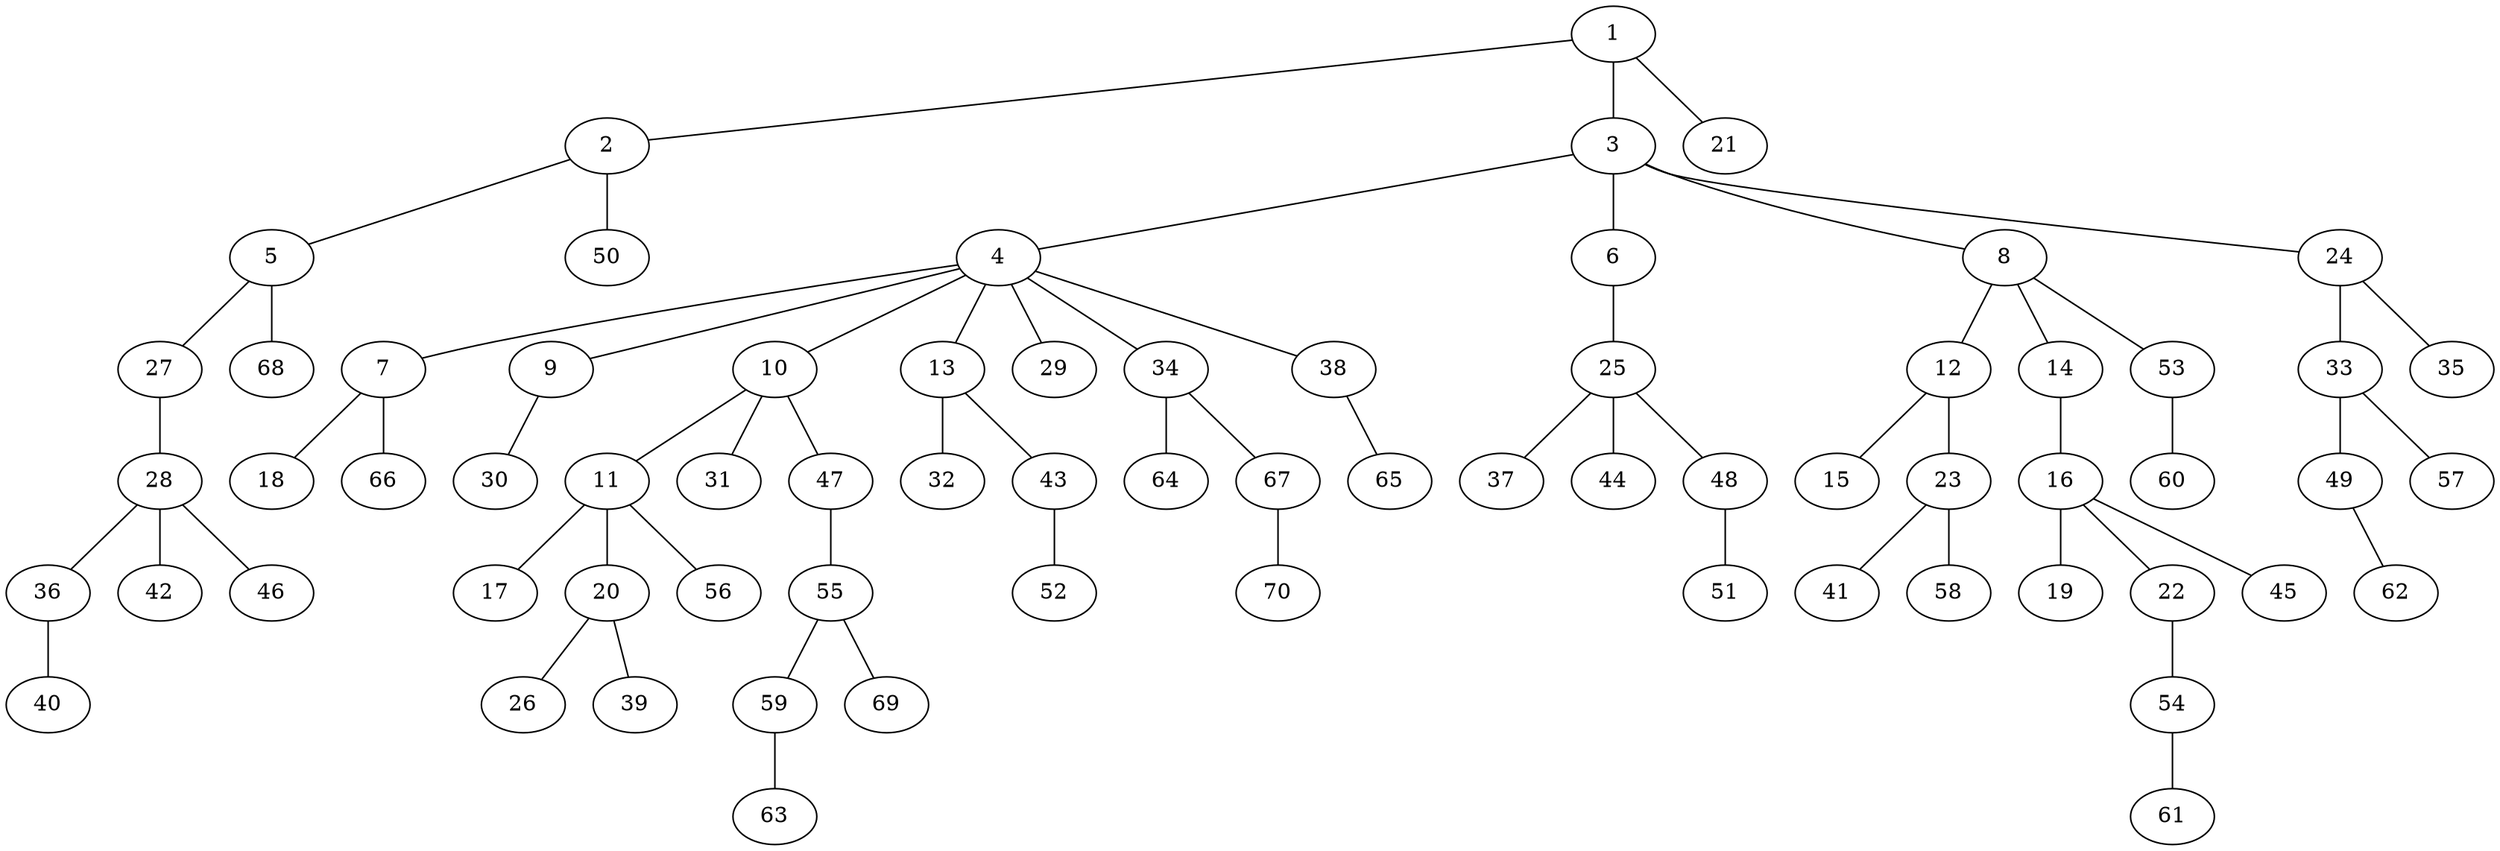 graph graphname {1--2
1--3
1--21
2--5
2--50
3--4
3--6
3--8
3--24
4--7
4--9
4--10
4--13
4--29
4--34
4--38
5--27
5--68
6--25
7--18
7--66
8--12
8--14
8--53
9--30
10--11
10--31
10--47
11--17
11--20
11--56
12--15
12--23
13--32
13--43
14--16
16--19
16--22
16--45
20--26
20--39
22--54
23--41
23--58
24--33
24--35
25--37
25--44
25--48
27--28
28--36
28--42
28--46
33--49
33--57
34--64
34--67
36--40
38--65
43--52
47--55
48--51
49--62
53--60
54--61
55--59
55--69
59--63
67--70
}